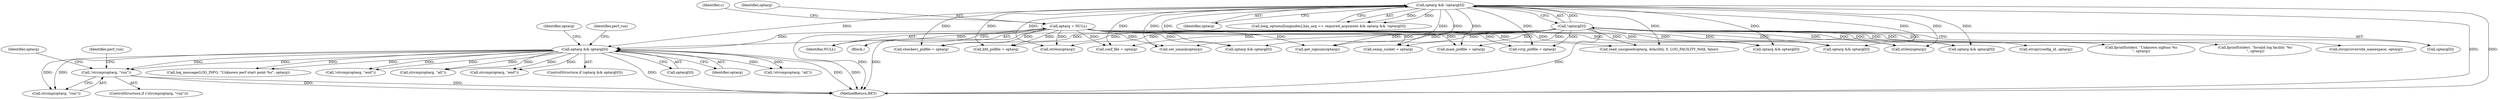digraph "0_keepalived_04f2d32871bb3b11d7dc024039952f2fe2750306@API" {
"1000615" [label="(Call,!strcmp(optarg, \"run\"))"];
"1000608" [label="(Call,optarg && optarg[0])"];
"1000180" [label="(Call,optarg && !optarg[0])"];
"1000182" [label="(Call,!optarg[0])"];
"1000190" [label="(Call,optarg = NULL)"];
"1000620" [label="(Identifier,perf_run)"];
"1000653" [label="(Call,optarg && optarg[0])"];
"1000180" [label="(Call,optarg && !optarg[0])"];
"1000610" [label="(Call,optarg[0])"];
"1000194" [label="(Identifier,c)"];
"1000609" [label="(Identifier,optarg)"];
"1000520" [label="(Call,optarg && optarg[0])"];
"1000181" [label="(Identifier,optarg)"];
"1000625" [label="(Call,strcmp(optarg, \"all\"))"];
"1000641" [label="(Call,log_message(LOG_INFO, \"Unknown perf start point %s\", optarg))"];
"1000354" [label="(Call,optarg && optarg[0])"];
"1000561" [label="(Call,strcpy(config_id, optarg))"];
"1000191" [label="(Identifier,optarg)"];
"1000544" [label="(Call,strlen(optarg))"];
"1000647" [label="(Identifier,perf_run)"];
"1000576" [label="(Call,fprintf(stderr, \"Unknown sigfunc %s\n\", optarg))"];
"1000634" [label="(Call,strcmp(optarg, \"end\"))"];
"1000485" [label="(Call,checkers_pidfile = optarg)"];
"1000501" [label="(Call,bfd_pidfile = optarg)"];
"1000186" [label="(Block,)"];
"1000192" [label="(Identifier,NULL)"];
"1000747" [label="(MethodReturn,RET)"];
"1000558" [label="(Call,strlen(optarg))"];
"1000607" [label="(ControlStructure,if (optarg && optarg[0]))"];
"1000454" [label="(Call,conf_file = optarg)"];
"1000624" [label="(Call,!strcmp(optarg, \"all\"))"];
"1000568" [label="(Call,get_signum(optarg))"];
"1000190" [label="(Call,optarg = NULL)"];
"1000511" [label="(Call,snmp_socket = optarg)"];
"1000614" [label="(ControlStructure,if (!strcmp(optarg, \"run\")))"];
"1000496" [label="(Call,vrrp_pidfile = optarg)"];
"1000616" [label="(Call,strcmp(optarg, \"run\"))"];
"1000182" [label="(Call,!optarg[0])"];
"1000172" [label="(Call,long_options[longindex].has_arg == required_argument && optarg && !optarg[0])"];
"1000384" [label="(Call,set_umask(optarg))"];
"1000617" [label="(Identifier,optarg)"];
"1000615" [label="(Call,!strcmp(optarg, \"run\"))"];
"1000335" [label="(Call,fprintf(stderr, \"Invalid log facility '%s'\n\", optarg))"];
"1000626" [label="(Identifier,optarg)"];
"1000608" [label="(Call,optarg && optarg[0])"];
"1000328" [label="(Call,read_unsigned(optarg, &facility, 0, LOG_FACILITY_MAX, false))"];
"1000480" [label="(Call,main_pidfile = optarg)"];
"1000547" [label="(Call,strcpy(override_namespace, optarg))"];
"1000633" [label="(Call,!strcmp(optarg, \"end\"))"];
"1000410" [label="(Call,optarg && optarg[0])"];
"1000183" [label="(Call,optarg[0])"];
"1000615" -> "1000614"  [label="AST: "];
"1000615" -> "1000616"  [label="CFG: "];
"1000616" -> "1000615"  [label="AST: "];
"1000620" -> "1000615"  [label="CFG: "];
"1000626" -> "1000615"  [label="CFG: "];
"1000615" -> "1000747"  [label="DDG: "];
"1000615" -> "1000747"  [label="DDG: "];
"1000608" -> "1000615"  [label="DDG: "];
"1000608" -> "1000615"  [label="DDG: "];
"1000608" -> "1000607"  [label="AST: "];
"1000608" -> "1000609"  [label="CFG: "];
"1000608" -> "1000610"  [label="CFG: "];
"1000609" -> "1000608"  [label="AST: "];
"1000610" -> "1000608"  [label="AST: "];
"1000617" -> "1000608"  [label="CFG: "];
"1000647" -> "1000608"  [label="CFG: "];
"1000608" -> "1000747"  [label="DDG: "];
"1000608" -> "1000747"  [label="DDG: "];
"1000608" -> "1000747"  [label="DDG: "];
"1000180" -> "1000608"  [label="DDG: "];
"1000190" -> "1000608"  [label="DDG: "];
"1000182" -> "1000608"  [label="DDG: "];
"1000608" -> "1000616"  [label="DDG: "];
"1000608" -> "1000616"  [label="DDG: "];
"1000608" -> "1000624"  [label="DDG: "];
"1000608" -> "1000624"  [label="DDG: "];
"1000608" -> "1000625"  [label="DDG: "];
"1000608" -> "1000625"  [label="DDG: "];
"1000608" -> "1000633"  [label="DDG: "];
"1000608" -> "1000633"  [label="DDG: "];
"1000608" -> "1000634"  [label="DDG: "];
"1000608" -> "1000634"  [label="DDG: "];
"1000608" -> "1000641"  [label="DDG: "];
"1000608" -> "1000641"  [label="DDG: "];
"1000180" -> "1000172"  [label="AST: "];
"1000180" -> "1000181"  [label="CFG: "];
"1000180" -> "1000182"  [label="CFG: "];
"1000181" -> "1000180"  [label="AST: "];
"1000182" -> "1000180"  [label="AST: "];
"1000172" -> "1000180"  [label="CFG: "];
"1000180" -> "1000747"  [label="DDG: "];
"1000180" -> "1000747"  [label="DDG: "];
"1000180" -> "1000172"  [label="DDG: "];
"1000180" -> "1000172"  [label="DDG: "];
"1000182" -> "1000180"  [label="DDG: "];
"1000180" -> "1000328"  [label="DDG: "];
"1000180" -> "1000354"  [label="DDG: "];
"1000180" -> "1000384"  [label="DDG: "];
"1000180" -> "1000410"  [label="DDG: "];
"1000180" -> "1000454"  [label="DDG: "];
"1000180" -> "1000480"  [label="DDG: "];
"1000180" -> "1000485"  [label="DDG: "];
"1000180" -> "1000496"  [label="DDG: "];
"1000180" -> "1000501"  [label="DDG: "];
"1000180" -> "1000511"  [label="DDG: "];
"1000180" -> "1000520"  [label="DDG: "];
"1000180" -> "1000544"  [label="DDG: "];
"1000180" -> "1000558"  [label="DDG: "];
"1000180" -> "1000568"  [label="DDG: "];
"1000180" -> "1000653"  [label="DDG: "];
"1000182" -> "1000183"  [label="CFG: "];
"1000183" -> "1000182"  [label="AST: "];
"1000182" -> "1000747"  [label="DDG: "];
"1000182" -> "1000328"  [label="DDG: "];
"1000182" -> "1000335"  [label="DDG: "];
"1000182" -> "1000354"  [label="DDG: "];
"1000182" -> "1000384"  [label="DDG: "];
"1000182" -> "1000410"  [label="DDG: "];
"1000182" -> "1000454"  [label="DDG: "];
"1000182" -> "1000480"  [label="DDG: "];
"1000182" -> "1000485"  [label="DDG: "];
"1000182" -> "1000496"  [label="DDG: "];
"1000182" -> "1000501"  [label="DDG: "];
"1000182" -> "1000511"  [label="DDG: "];
"1000182" -> "1000520"  [label="DDG: "];
"1000182" -> "1000544"  [label="DDG: "];
"1000182" -> "1000547"  [label="DDG: "];
"1000182" -> "1000558"  [label="DDG: "];
"1000182" -> "1000561"  [label="DDG: "];
"1000182" -> "1000568"  [label="DDG: "];
"1000182" -> "1000576"  [label="DDG: "];
"1000182" -> "1000653"  [label="DDG: "];
"1000190" -> "1000186"  [label="AST: "];
"1000190" -> "1000192"  [label="CFG: "];
"1000191" -> "1000190"  [label="AST: "];
"1000192" -> "1000190"  [label="AST: "];
"1000194" -> "1000190"  [label="CFG: "];
"1000190" -> "1000747"  [label="DDG: "];
"1000190" -> "1000747"  [label="DDG: "];
"1000190" -> "1000328"  [label="DDG: "];
"1000190" -> "1000354"  [label="DDG: "];
"1000190" -> "1000384"  [label="DDG: "];
"1000190" -> "1000410"  [label="DDG: "];
"1000190" -> "1000454"  [label="DDG: "];
"1000190" -> "1000480"  [label="DDG: "];
"1000190" -> "1000485"  [label="DDG: "];
"1000190" -> "1000496"  [label="DDG: "];
"1000190" -> "1000501"  [label="DDG: "];
"1000190" -> "1000511"  [label="DDG: "];
"1000190" -> "1000520"  [label="DDG: "];
"1000190" -> "1000544"  [label="DDG: "];
"1000190" -> "1000558"  [label="DDG: "];
"1000190" -> "1000568"  [label="DDG: "];
"1000190" -> "1000653"  [label="DDG: "];
}
